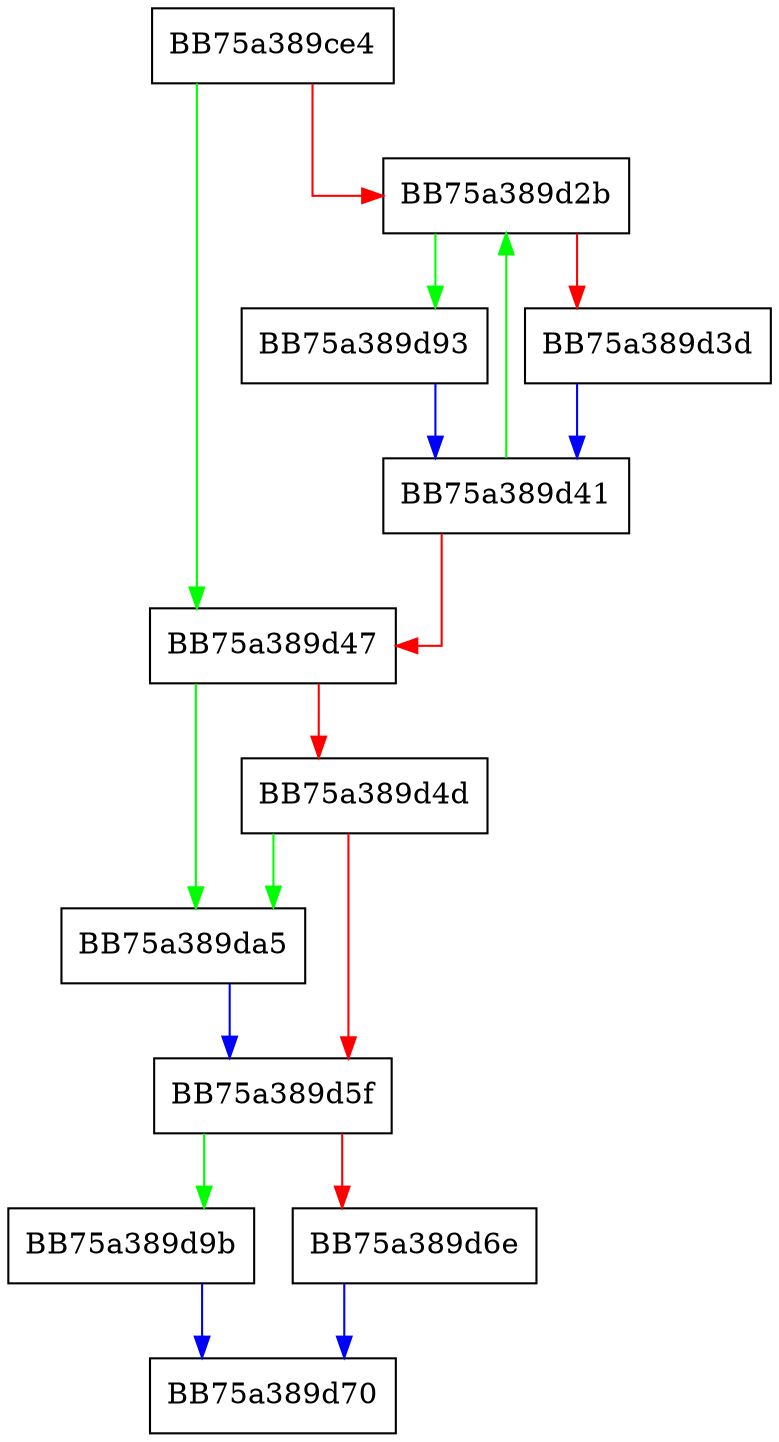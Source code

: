 digraph TestIsEopMonitoredProcessTarget {
  node [shape="box"];
  graph [splines=ortho];
  BB75a389ce4 -> BB75a389d47 [color="green"];
  BB75a389ce4 -> BB75a389d2b [color="red"];
  BB75a389d2b -> BB75a389d93 [color="green"];
  BB75a389d2b -> BB75a389d3d [color="red"];
  BB75a389d3d -> BB75a389d41 [color="blue"];
  BB75a389d41 -> BB75a389d2b [color="green"];
  BB75a389d41 -> BB75a389d47 [color="red"];
  BB75a389d47 -> BB75a389da5 [color="green"];
  BB75a389d47 -> BB75a389d4d [color="red"];
  BB75a389d4d -> BB75a389da5 [color="green"];
  BB75a389d4d -> BB75a389d5f [color="red"];
  BB75a389d5f -> BB75a389d9b [color="green"];
  BB75a389d5f -> BB75a389d6e [color="red"];
  BB75a389d6e -> BB75a389d70 [color="blue"];
  BB75a389d93 -> BB75a389d41 [color="blue"];
  BB75a389d9b -> BB75a389d70 [color="blue"];
  BB75a389da5 -> BB75a389d5f [color="blue"];
}
